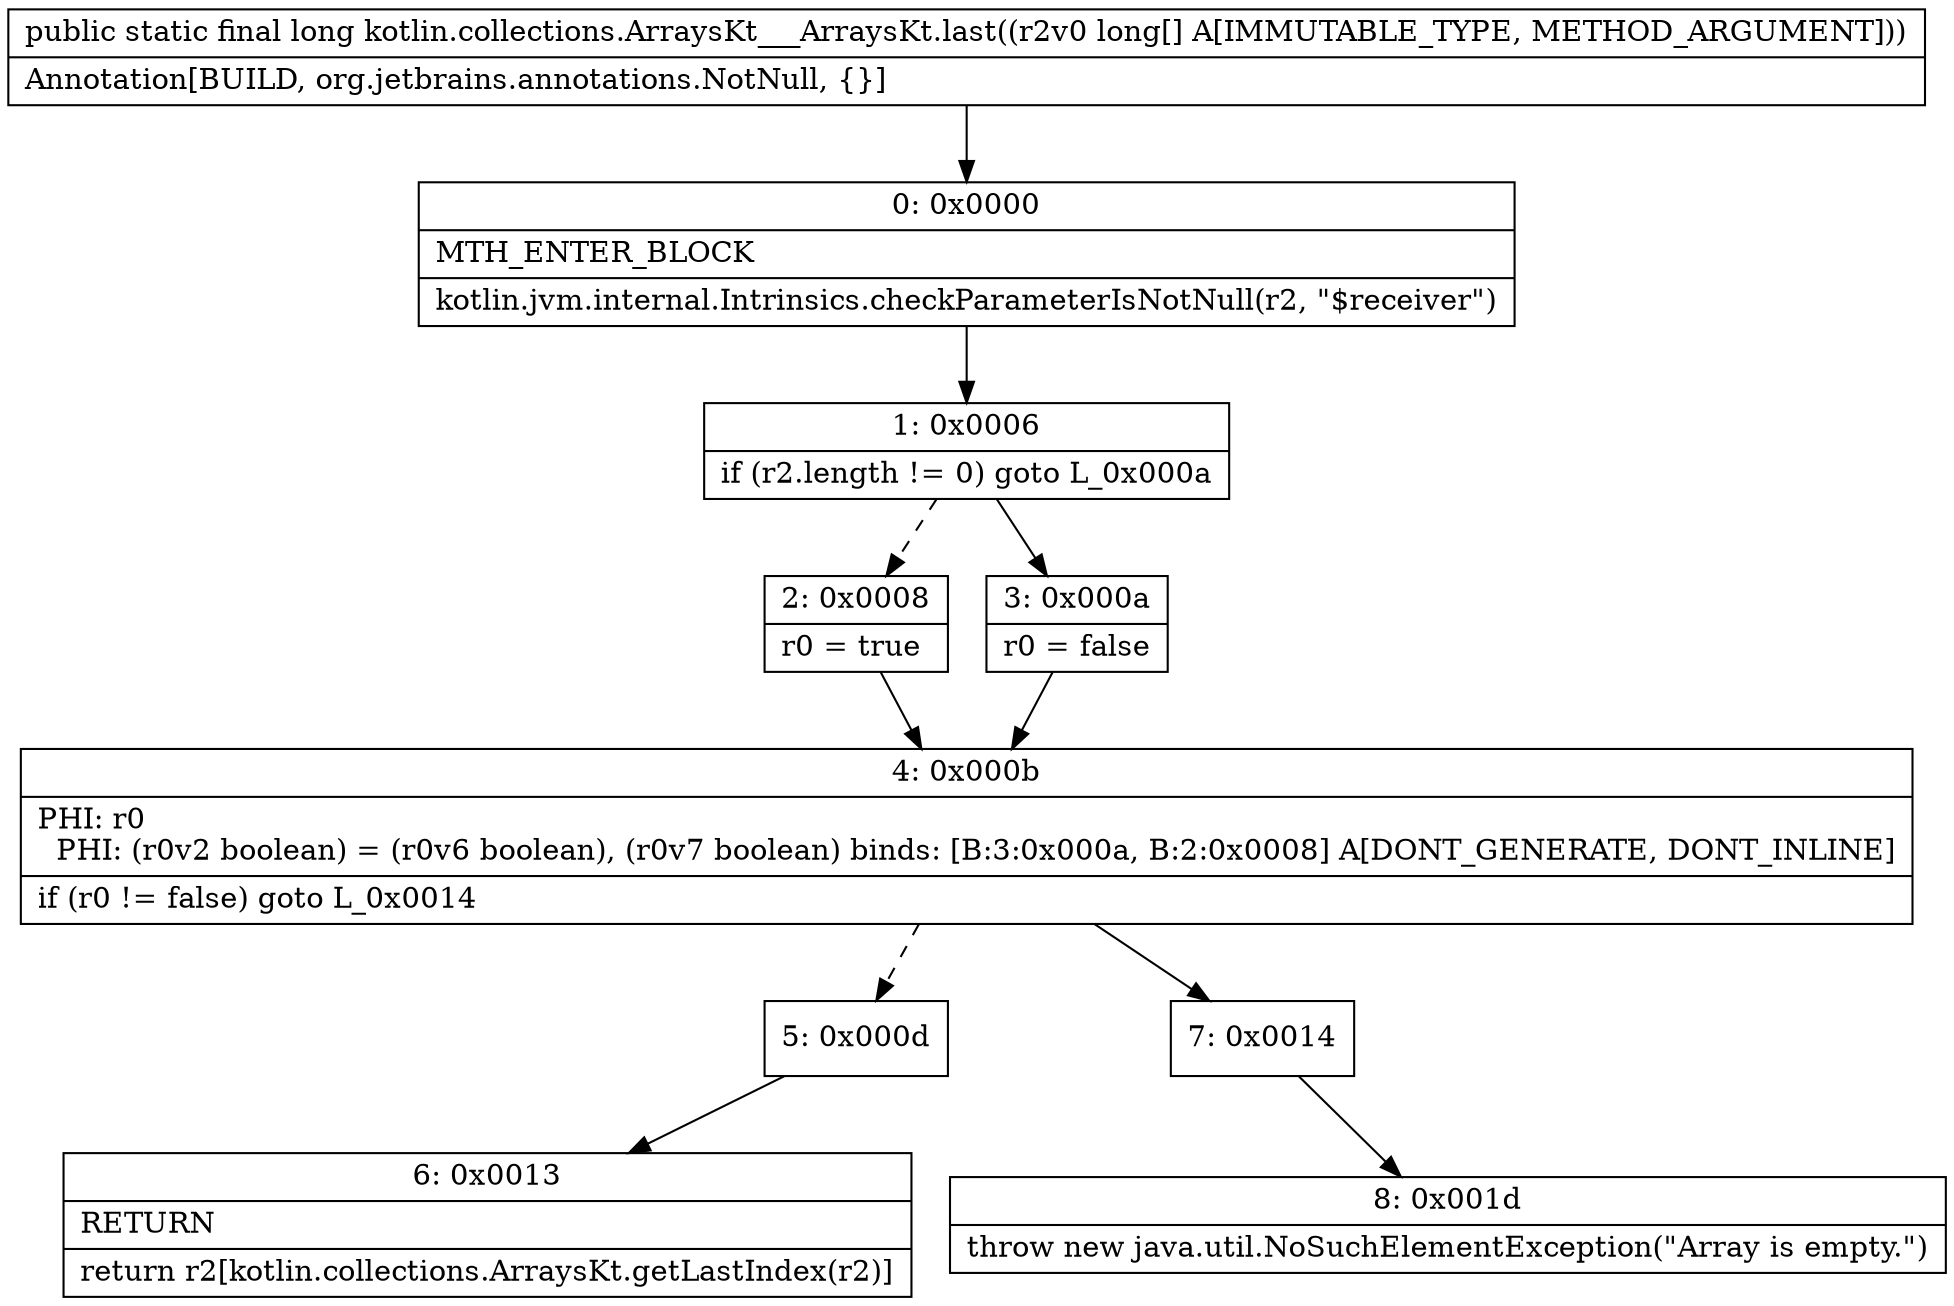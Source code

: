 digraph "CFG forkotlin.collections.ArraysKt___ArraysKt.last([J)J" {
Node_0 [shape=record,label="{0\:\ 0x0000|MTH_ENTER_BLOCK\l|kotlin.jvm.internal.Intrinsics.checkParameterIsNotNull(r2, \"$receiver\")\l}"];
Node_1 [shape=record,label="{1\:\ 0x0006|if (r2.length != 0) goto L_0x000a\l}"];
Node_2 [shape=record,label="{2\:\ 0x0008|r0 = true\l}"];
Node_3 [shape=record,label="{3\:\ 0x000a|r0 = false\l}"];
Node_4 [shape=record,label="{4\:\ 0x000b|PHI: r0 \l  PHI: (r0v2 boolean) = (r0v6 boolean), (r0v7 boolean) binds: [B:3:0x000a, B:2:0x0008] A[DONT_GENERATE, DONT_INLINE]\l|if (r0 != false) goto L_0x0014\l}"];
Node_5 [shape=record,label="{5\:\ 0x000d}"];
Node_6 [shape=record,label="{6\:\ 0x0013|RETURN\l|return r2[kotlin.collections.ArraysKt.getLastIndex(r2)]\l}"];
Node_7 [shape=record,label="{7\:\ 0x0014}"];
Node_8 [shape=record,label="{8\:\ 0x001d|throw new java.util.NoSuchElementException(\"Array is empty.\")\l}"];
MethodNode[shape=record,label="{public static final long kotlin.collections.ArraysKt___ArraysKt.last((r2v0 long[] A[IMMUTABLE_TYPE, METHOD_ARGUMENT]))  | Annotation[BUILD, org.jetbrains.annotations.NotNull, \{\}]\l}"];
MethodNode -> Node_0;
Node_0 -> Node_1;
Node_1 -> Node_2[style=dashed];
Node_1 -> Node_3;
Node_2 -> Node_4;
Node_3 -> Node_4;
Node_4 -> Node_5[style=dashed];
Node_4 -> Node_7;
Node_5 -> Node_6;
Node_7 -> Node_8;
}


